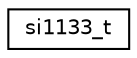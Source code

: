 digraph "Graphical Class Hierarchy"
{
 // LATEX_PDF_SIZE
  edge [fontname="Helvetica",fontsize="10",labelfontname="Helvetica",labelfontsize="10"];
  node [fontname="Helvetica",fontsize="10",shape=record];
  rankdir="LR";
  Node0 [label="si1133_t",height=0.2,width=0.4,color="black", fillcolor="white", style="filled",URL="$structsi1133__t.html",tooltip="Device descriptor for the Si1133 sensor."];
}
